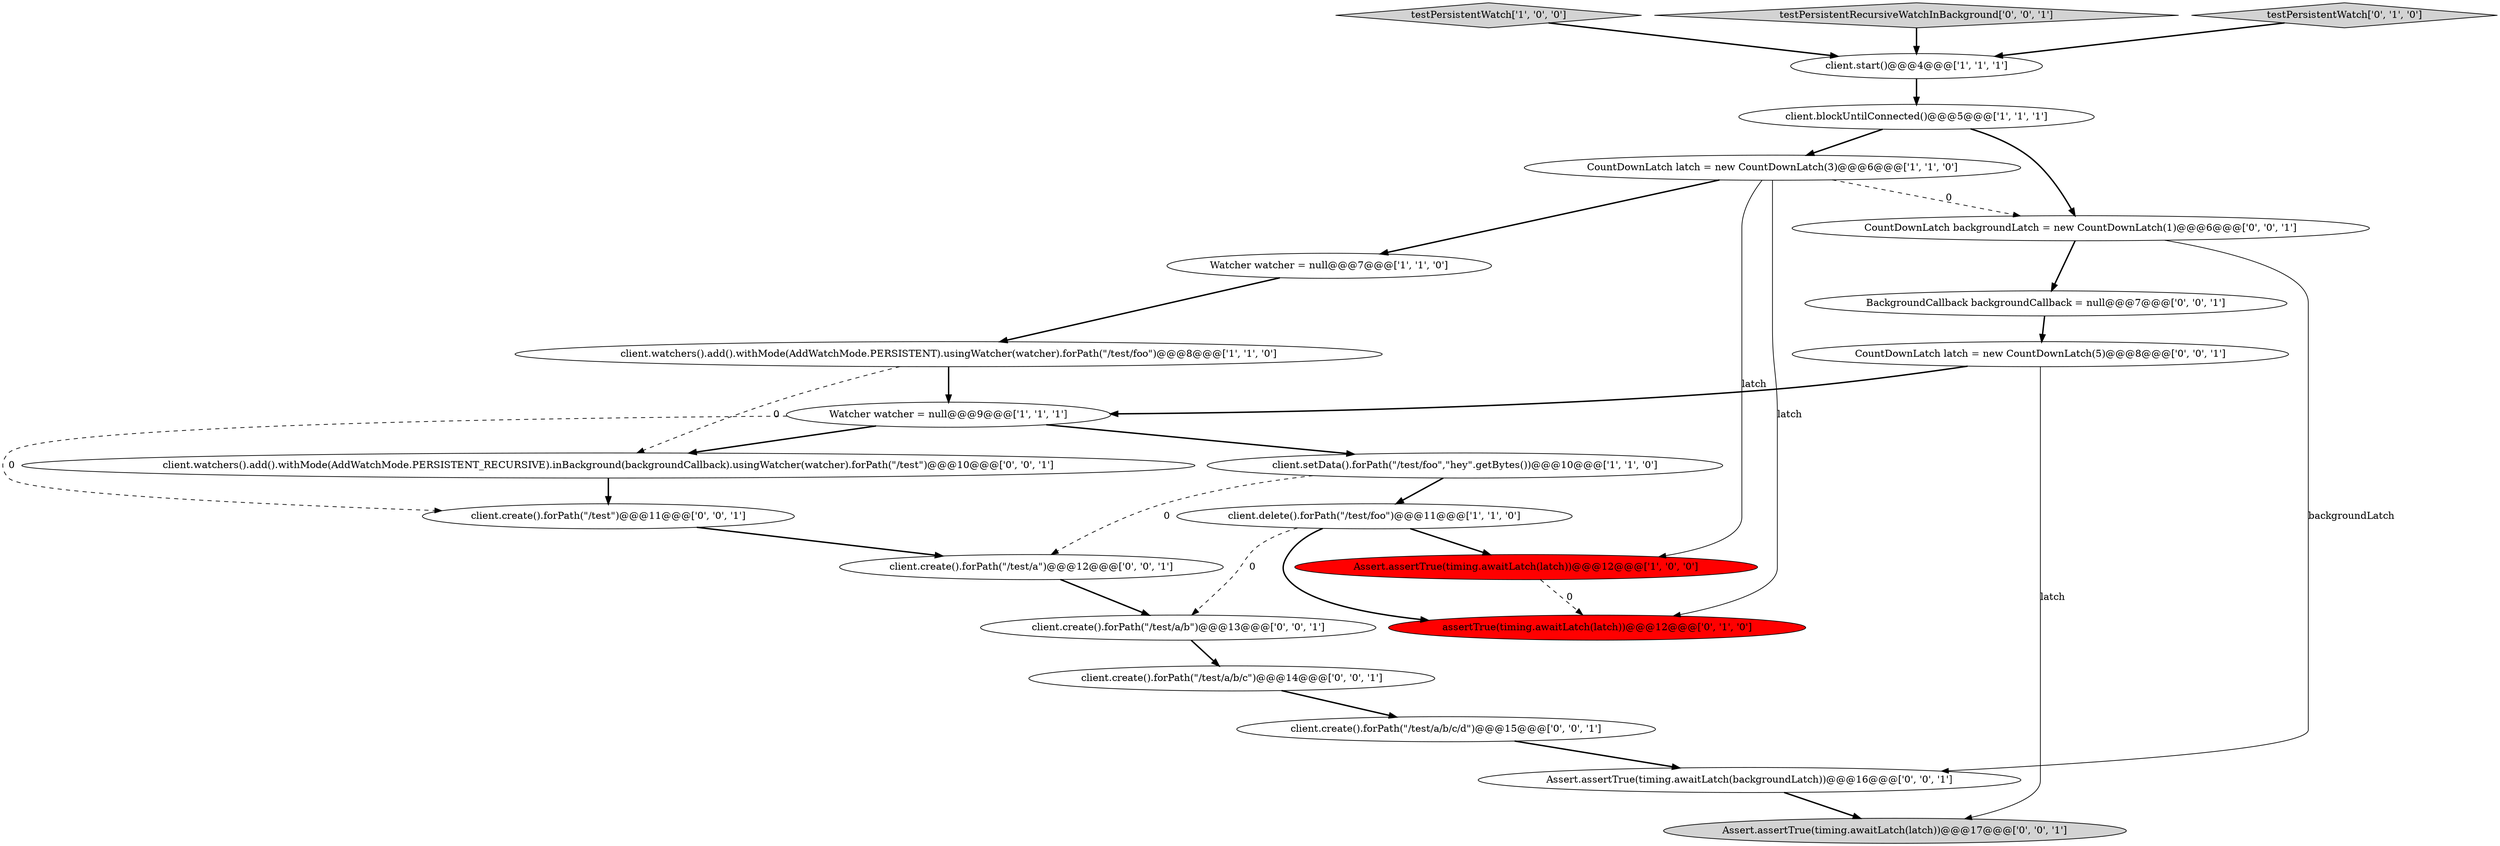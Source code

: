 digraph {
14 [style = filled, label = "Assert.assertTrue(timing.awaitLatch(backgroundLatch))@@@16@@@['0', '0', '1']", fillcolor = white, shape = ellipse image = "AAA0AAABBB3BBB"];
0 [style = filled, label = "Assert.assertTrue(timing.awaitLatch(latch))@@@12@@@['1', '0', '0']", fillcolor = red, shape = ellipse image = "AAA1AAABBB1BBB"];
19 [style = filled, label = "client.create().forPath(\"/test/a/b\")@@@13@@@['0', '0', '1']", fillcolor = white, shape = ellipse image = "AAA0AAABBB3BBB"];
2 [style = filled, label = "client.delete().forPath(\"/test/foo\")@@@11@@@['1', '1', '0']", fillcolor = white, shape = ellipse image = "AAA0AAABBB1BBB"];
9 [style = filled, label = "client.setData().forPath(\"/test/foo\",\"hey\".getBytes())@@@10@@@['1', '1', '0']", fillcolor = white, shape = ellipse image = "AAA0AAABBB1BBB"];
1 [style = filled, label = "testPersistentWatch['1', '0', '0']", fillcolor = lightgray, shape = diamond image = "AAA0AAABBB1BBB"];
6 [style = filled, label = "Watcher watcher = null@@@9@@@['1', '1', '1']", fillcolor = white, shape = ellipse image = "AAA0AAABBB1BBB"];
4 [style = filled, label = "CountDownLatch latch = new CountDownLatch(3)@@@6@@@['1', '1', '0']", fillcolor = white, shape = ellipse image = "AAA0AAABBB1BBB"];
13 [style = filled, label = "client.create().forPath(\"/test/a/b/c\")@@@14@@@['0', '0', '1']", fillcolor = white, shape = ellipse image = "AAA0AAABBB3BBB"];
15 [style = filled, label = "client.create().forPath(\"/test/a/b/c/d\")@@@15@@@['0', '0', '1']", fillcolor = white, shape = ellipse image = "AAA0AAABBB3BBB"];
8 [style = filled, label = "Watcher watcher = null@@@7@@@['1', '1', '0']", fillcolor = white, shape = ellipse image = "AAA0AAABBB1BBB"];
7 [style = filled, label = "client.blockUntilConnected()@@@5@@@['1', '1', '1']", fillcolor = white, shape = ellipse image = "AAA0AAABBB1BBB"];
5 [style = filled, label = "client.watchers().add().withMode(AddWatchMode.PERSISTENT).usingWatcher(watcher).forPath(\"/test/foo\")@@@8@@@['1', '1', '0']", fillcolor = white, shape = ellipse image = "AAA0AAABBB1BBB"];
12 [style = filled, label = "testPersistentRecursiveWatchInBackground['0', '0', '1']", fillcolor = lightgray, shape = diamond image = "AAA0AAABBB3BBB"];
22 [style = filled, label = "client.create().forPath(\"/test/a\")@@@12@@@['0', '0', '1']", fillcolor = white, shape = ellipse image = "AAA0AAABBB3BBB"];
23 [style = filled, label = "BackgroundCallback backgroundCallback = null@@@7@@@['0', '0', '1']", fillcolor = white, shape = ellipse image = "AAA0AAABBB3BBB"];
10 [style = filled, label = "testPersistentWatch['0', '1', '0']", fillcolor = lightgray, shape = diamond image = "AAA0AAABBB2BBB"];
17 [style = filled, label = "CountDownLatch latch = new CountDownLatch(5)@@@8@@@['0', '0', '1']", fillcolor = white, shape = ellipse image = "AAA0AAABBB3BBB"];
3 [style = filled, label = "client.start()@@@4@@@['1', '1', '1']", fillcolor = white, shape = ellipse image = "AAA0AAABBB1BBB"];
21 [style = filled, label = "client.watchers().add().withMode(AddWatchMode.PERSISTENT_RECURSIVE).inBackground(backgroundCallback).usingWatcher(watcher).forPath(\"/test\")@@@10@@@['0', '0', '1']", fillcolor = white, shape = ellipse image = "AAA0AAABBB3BBB"];
11 [style = filled, label = "assertTrue(timing.awaitLatch(latch))@@@12@@@['0', '1', '0']", fillcolor = red, shape = ellipse image = "AAA1AAABBB2BBB"];
18 [style = filled, label = "client.create().forPath(\"/test\")@@@11@@@['0', '0', '1']", fillcolor = white, shape = ellipse image = "AAA0AAABBB3BBB"];
16 [style = filled, label = "Assert.assertTrue(timing.awaitLatch(latch))@@@17@@@['0', '0', '1']", fillcolor = lightgray, shape = ellipse image = "AAA0AAABBB3BBB"];
20 [style = filled, label = "CountDownLatch backgroundLatch = new CountDownLatch(1)@@@6@@@['0', '0', '1']", fillcolor = white, shape = ellipse image = "AAA0AAABBB3BBB"];
14->16 [style = bold, label=""];
2->19 [style = dashed, label="0"];
15->14 [style = bold, label=""];
22->19 [style = bold, label=""];
17->6 [style = bold, label=""];
9->2 [style = bold, label=""];
4->0 [style = solid, label="latch"];
6->21 [style = bold, label=""];
1->3 [style = bold, label=""];
10->3 [style = bold, label=""];
9->22 [style = dashed, label="0"];
0->11 [style = dashed, label="0"];
7->4 [style = bold, label=""];
7->20 [style = bold, label=""];
4->11 [style = solid, label="latch"];
21->18 [style = bold, label=""];
17->16 [style = solid, label="latch"];
6->18 [style = dashed, label="0"];
2->0 [style = bold, label=""];
18->22 [style = bold, label=""];
19->13 [style = bold, label=""];
5->6 [style = bold, label=""];
8->5 [style = bold, label=""];
3->7 [style = bold, label=""];
20->23 [style = bold, label=""];
4->20 [style = dashed, label="0"];
5->21 [style = dashed, label="0"];
4->8 [style = bold, label=""];
23->17 [style = bold, label=""];
12->3 [style = bold, label=""];
13->15 [style = bold, label=""];
20->14 [style = solid, label="backgroundLatch"];
6->9 [style = bold, label=""];
2->11 [style = bold, label=""];
}
